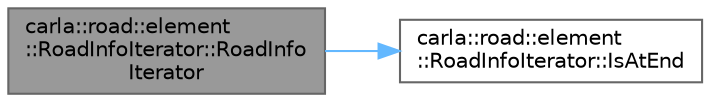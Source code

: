 digraph "carla::road::element::RoadInfoIterator::RoadInfoIterator"
{
 // INTERACTIVE_SVG=YES
 // LATEX_PDF_SIZE
  bgcolor="transparent";
  edge [fontname=Helvetica,fontsize=10,labelfontname=Helvetica,labelfontsize=10];
  node [fontname=Helvetica,fontsize=10,shape=box,height=0.2,width=0.4];
  rankdir="LR";
  Node1 [id="Node000001",label="carla::road::element\l::RoadInfoIterator::RoadInfo\lIterator",height=0.2,width=0.4,color="gray40", fillcolor="grey60", style="filled", fontcolor="black",tooltip=" "];
  Node1 -> Node2 [id="edge1_Node000001_Node000002",color="steelblue1",style="solid",tooltip=" "];
  Node2 [id="Node000002",label="carla::road::element\l::RoadInfoIterator::IsAtEnd",height=0.2,width=0.4,color="grey40", fillcolor="white", style="filled",URL="$d8/da6/classcarla_1_1road_1_1element_1_1RoadInfoIterator.html#a5a4b04a2e88364a302b83d8e81d3764c",tooltip=" "];
}
